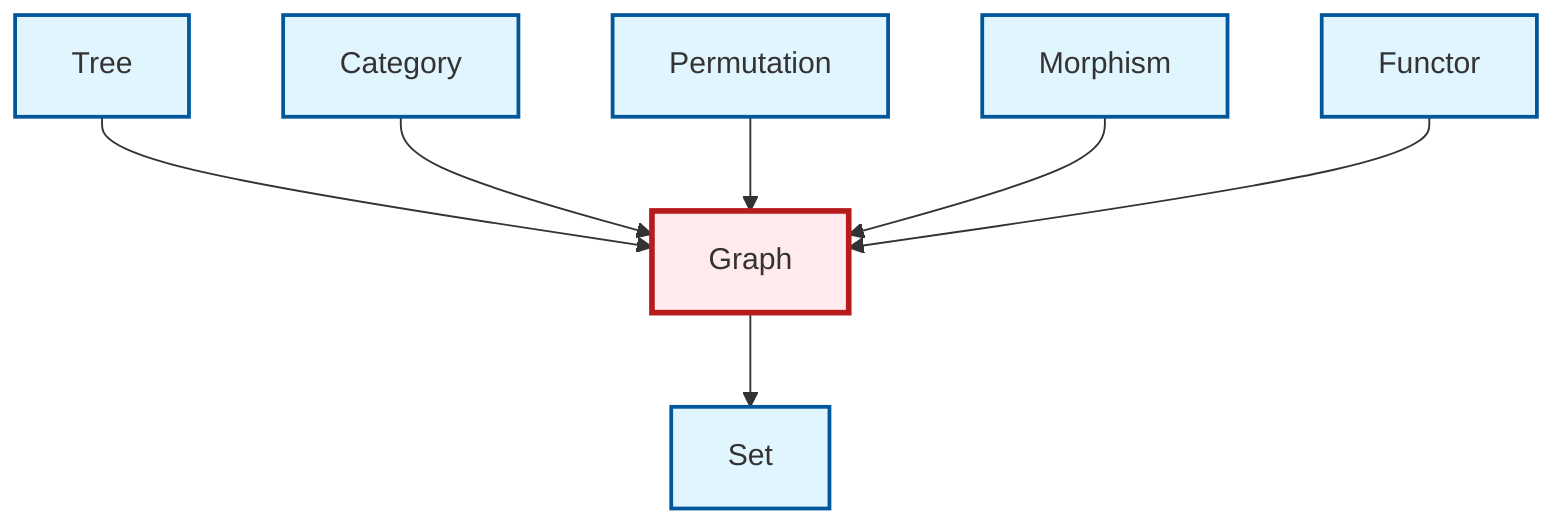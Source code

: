 graph TD
    classDef definition fill:#e1f5fe,stroke:#01579b,stroke-width:2px
    classDef theorem fill:#f3e5f5,stroke:#4a148c,stroke-width:2px
    classDef axiom fill:#fff3e0,stroke:#e65100,stroke-width:2px
    classDef example fill:#e8f5e9,stroke:#1b5e20,stroke-width:2px
    classDef current fill:#ffebee,stroke:#b71c1c,stroke-width:3px
    def-morphism["Morphism"]:::definition
    def-permutation["Permutation"]:::definition
    def-tree["Tree"]:::definition
    def-category["Category"]:::definition
    def-graph["Graph"]:::definition
    def-functor["Functor"]:::definition
    def-set["Set"]:::definition
    def-tree --> def-graph
    def-category --> def-graph
    def-graph --> def-set
    def-permutation --> def-graph
    def-morphism --> def-graph
    def-functor --> def-graph
    class def-graph current